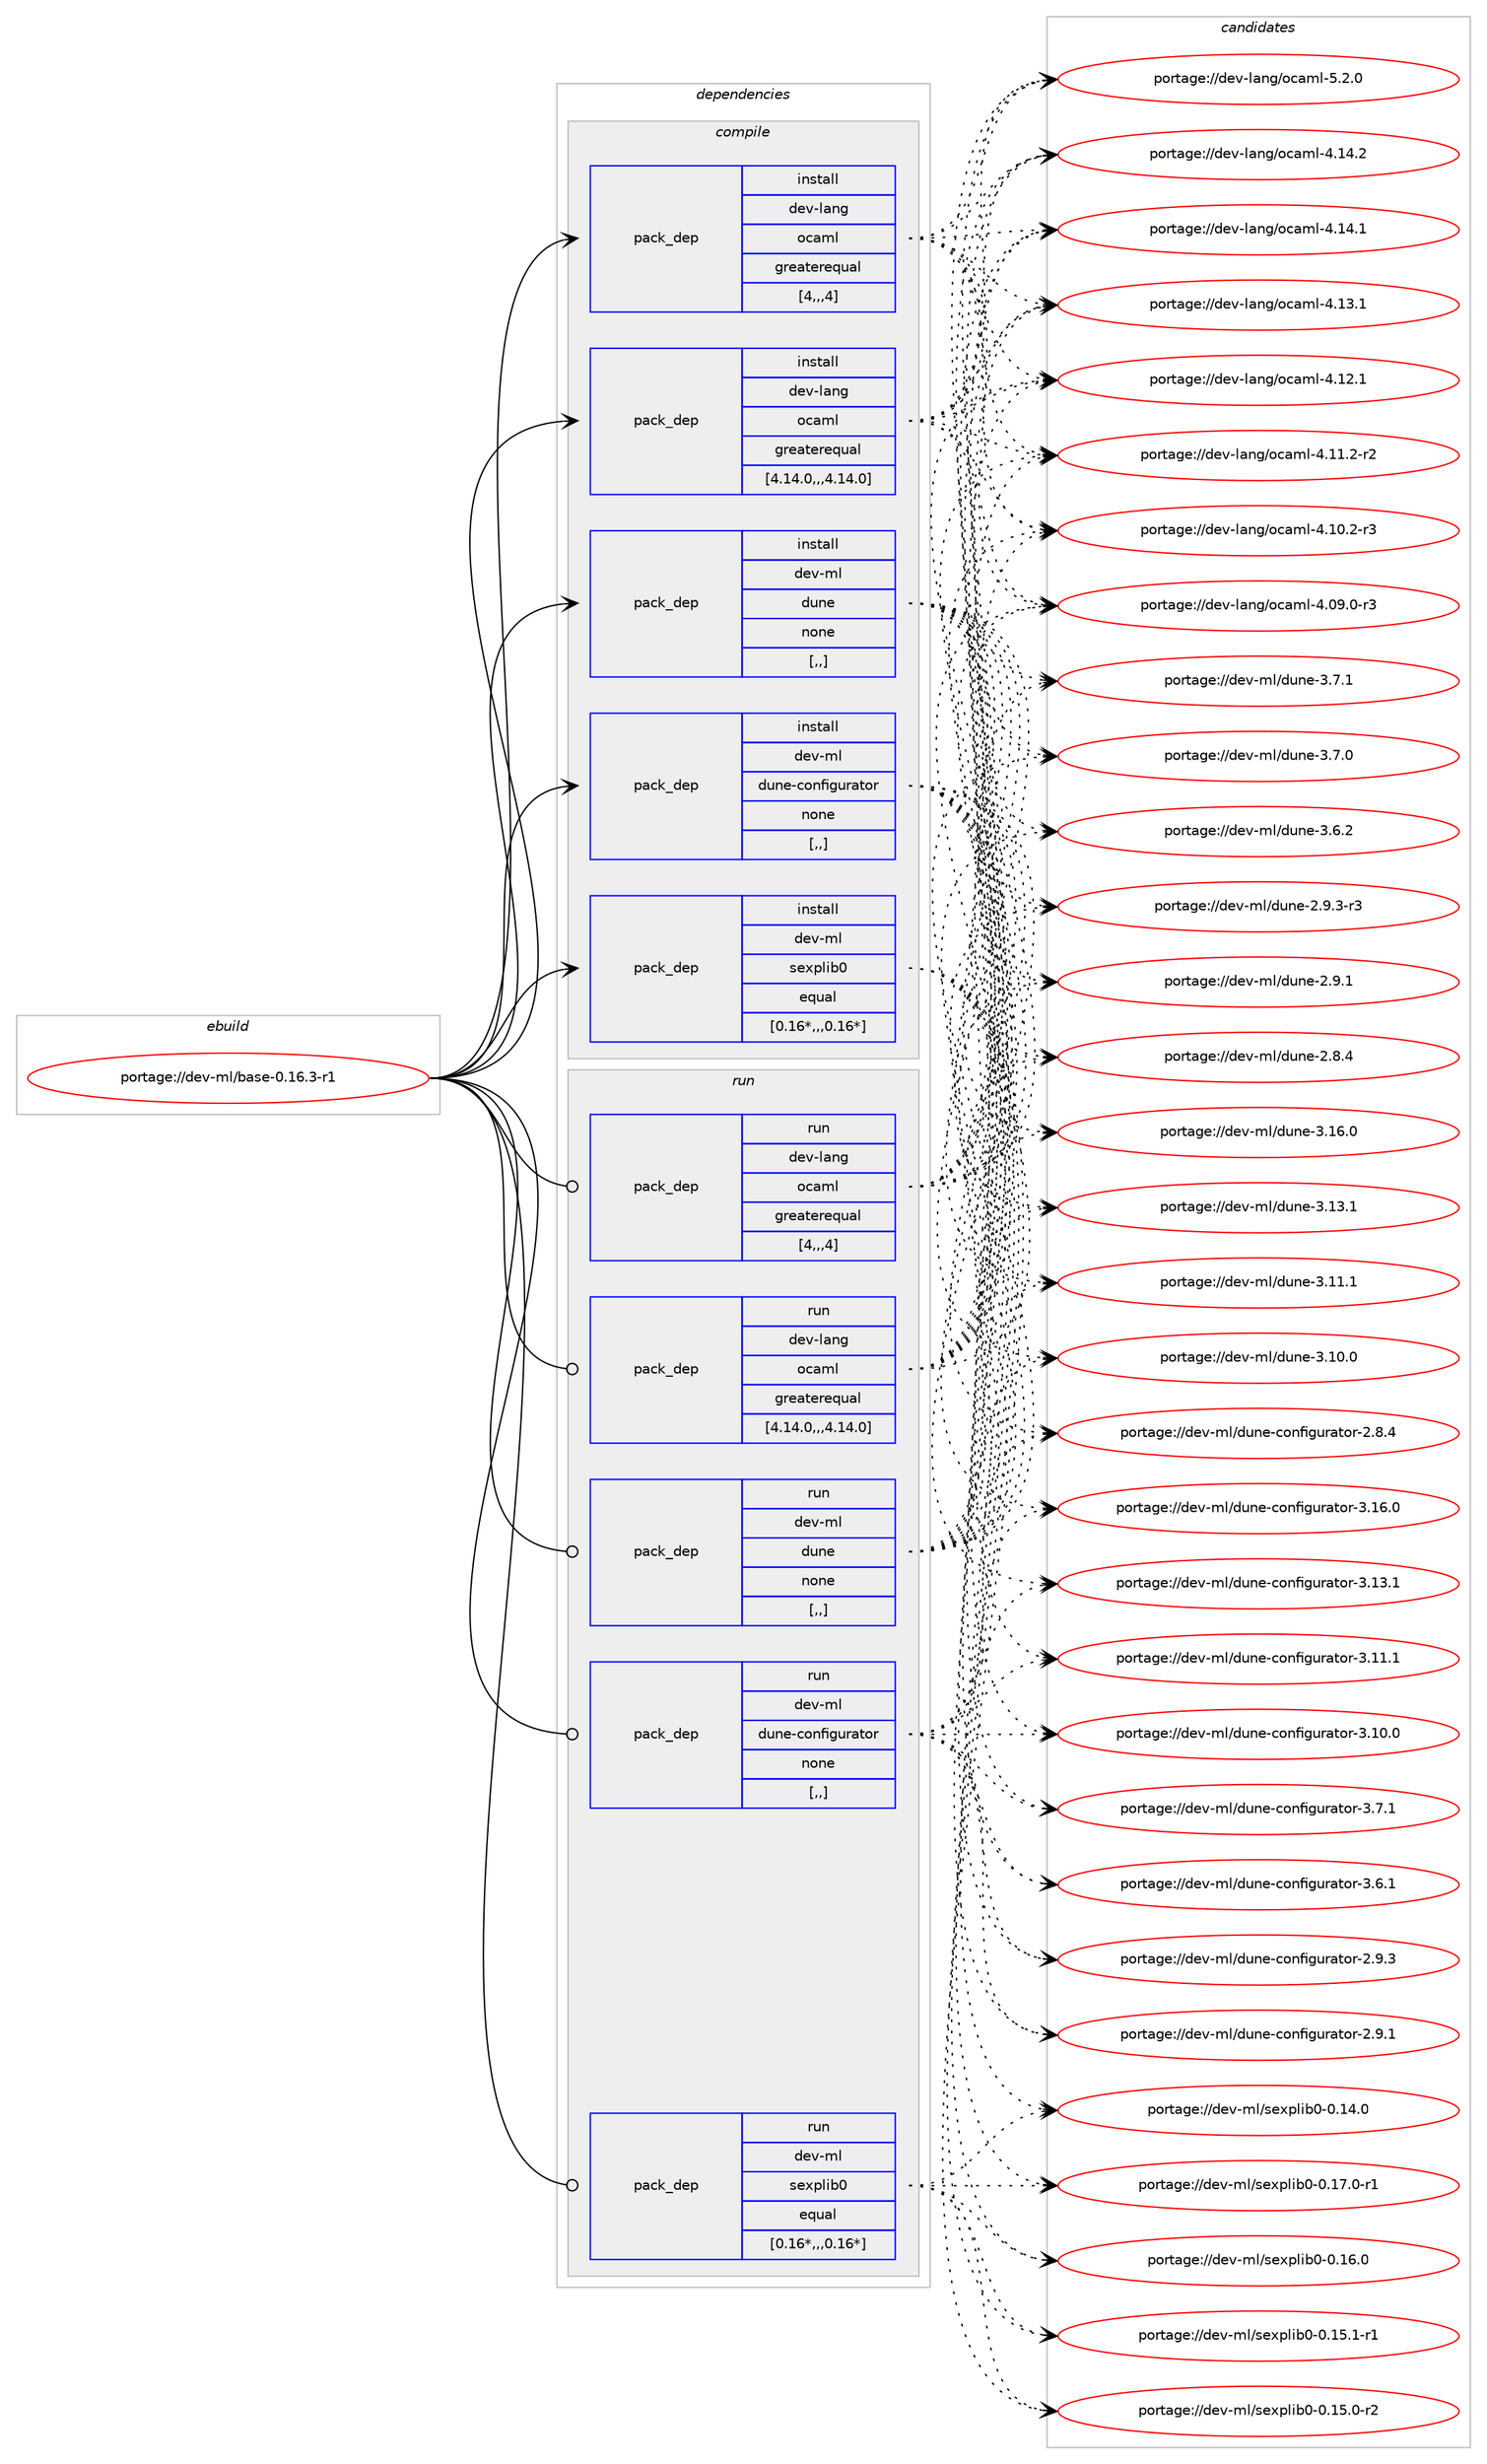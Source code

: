 digraph prolog {

# *************
# Graph options
# *************

newrank=true;
concentrate=true;
compound=true;
graph [rankdir=LR,fontname=Helvetica,fontsize=10,ranksep=1.5];#, ranksep=2.5, nodesep=0.2];
edge  [arrowhead=vee];
node  [fontname=Helvetica,fontsize=10];

# **********
# The ebuild
# **********

subgraph cluster_leftcol {
color=gray;
label=<<i>ebuild</i>>;
id [label="portage://dev-ml/base-0.16.3-r1", color=red, width=4, href="../dev-ml/base-0.16.3-r1.svg"];
}

# ****************
# The dependencies
# ****************

subgraph cluster_midcol {
color=gray;
label=<<i>dependencies</i>>;
subgraph cluster_compile {
fillcolor="#eeeeee";
style=filled;
label=<<i>compile</i>>;
subgraph pack87160 {
dependency117657 [label=<<TABLE BORDER="0" CELLBORDER="1" CELLSPACING="0" CELLPADDING="4" WIDTH="220"><TR><TD ROWSPAN="6" CELLPADDING="30">pack_dep</TD></TR><TR><TD WIDTH="110">install</TD></TR><TR><TD>dev-lang</TD></TR><TR><TD>ocaml</TD></TR><TR><TD>greaterequal</TD></TR><TR><TD>[4,,,4]</TD></TR></TABLE>>, shape=none, color=blue];
}
id:e -> dependency117657:w [weight=20,style="solid",arrowhead="vee"];
subgraph pack87161 {
dependency117658 [label=<<TABLE BORDER="0" CELLBORDER="1" CELLSPACING="0" CELLPADDING="4" WIDTH="220"><TR><TD ROWSPAN="6" CELLPADDING="30">pack_dep</TD></TR><TR><TD WIDTH="110">install</TD></TR><TR><TD>dev-lang</TD></TR><TR><TD>ocaml</TD></TR><TR><TD>greaterequal</TD></TR><TR><TD>[4.14.0,,,4.14.0]</TD></TR></TABLE>>, shape=none, color=blue];
}
id:e -> dependency117658:w [weight=20,style="solid",arrowhead="vee"];
subgraph pack87162 {
dependency117659 [label=<<TABLE BORDER="0" CELLBORDER="1" CELLSPACING="0" CELLPADDING="4" WIDTH="220"><TR><TD ROWSPAN="6" CELLPADDING="30">pack_dep</TD></TR><TR><TD WIDTH="110">install</TD></TR><TR><TD>dev-ml</TD></TR><TR><TD>dune</TD></TR><TR><TD>none</TD></TR><TR><TD>[,,]</TD></TR></TABLE>>, shape=none, color=blue];
}
id:e -> dependency117659:w [weight=20,style="solid",arrowhead="vee"];
subgraph pack87163 {
dependency117660 [label=<<TABLE BORDER="0" CELLBORDER="1" CELLSPACING="0" CELLPADDING="4" WIDTH="220"><TR><TD ROWSPAN="6" CELLPADDING="30">pack_dep</TD></TR><TR><TD WIDTH="110">install</TD></TR><TR><TD>dev-ml</TD></TR><TR><TD>dune-configurator</TD></TR><TR><TD>none</TD></TR><TR><TD>[,,]</TD></TR></TABLE>>, shape=none, color=blue];
}
id:e -> dependency117660:w [weight=20,style="solid",arrowhead="vee"];
subgraph pack87164 {
dependency117661 [label=<<TABLE BORDER="0" CELLBORDER="1" CELLSPACING="0" CELLPADDING="4" WIDTH="220"><TR><TD ROWSPAN="6" CELLPADDING="30">pack_dep</TD></TR><TR><TD WIDTH="110">install</TD></TR><TR><TD>dev-ml</TD></TR><TR><TD>sexplib0</TD></TR><TR><TD>equal</TD></TR><TR><TD>[0.16*,,,0.16*]</TD></TR></TABLE>>, shape=none, color=blue];
}
id:e -> dependency117661:w [weight=20,style="solid",arrowhead="vee"];
}
subgraph cluster_compileandrun {
fillcolor="#eeeeee";
style=filled;
label=<<i>compile and run</i>>;
}
subgraph cluster_run {
fillcolor="#eeeeee";
style=filled;
label=<<i>run</i>>;
subgraph pack87165 {
dependency117662 [label=<<TABLE BORDER="0" CELLBORDER="1" CELLSPACING="0" CELLPADDING="4" WIDTH="220"><TR><TD ROWSPAN="6" CELLPADDING="30">pack_dep</TD></TR><TR><TD WIDTH="110">run</TD></TR><TR><TD>dev-lang</TD></TR><TR><TD>ocaml</TD></TR><TR><TD>greaterequal</TD></TR><TR><TD>[4,,,4]</TD></TR></TABLE>>, shape=none, color=blue];
}
id:e -> dependency117662:w [weight=20,style="solid",arrowhead="odot"];
subgraph pack87166 {
dependency117663 [label=<<TABLE BORDER="0" CELLBORDER="1" CELLSPACING="0" CELLPADDING="4" WIDTH="220"><TR><TD ROWSPAN="6" CELLPADDING="30">pack_dep</TD></TR><TR><TD WIDTH="110">run</TD></TR><TR><TD>dev-lang</TD></TR><TR><TD>ocaml</TD></TR><TR><TD>greaterequal</TD></TR><TR><TD>[4.14.0,,,4.14.0]</TD></TR></TABLE>>, shape=none, color=blue];
}
id:e -> dependency117663:w [weight=20,style="solid",arrowhead="odot"];
subgraph pack87167 {
dependency117664 [label=<<TABLE BORDER="0" CELLBORDER="1" CELLSPACING="0" CELLPADDING="4" WIDTH="220"><TR><TD ROWSPAN="6" CELLPADDING="30">pack_dep</TD></TR><TR><TD WIDTH="110">run</TD></TR><TR><TD>dev-ml</TD></TR><TR><TD>dune</TD></TR><TR><TD>none</TD></TR><TR><TD>[,,]</TD></TR></TABLE>>, shape=none, color=blue];
}
id:e -> dependency117664:w [weight=20,style="solid",arrowhead="odot"];
subgraph pack87168 {
dependency117665 [label=<<TABLE BORDER="0" CELLBORDER="1" CELLSPACING="0" CELLPADDING="4" WIDTH="220"><TR><TD ROWSPAN="6" CELLPADDING="30">pack_dep</TD></TR><TR><TD WIDTH="110">run</TD></TR><TR><TD>dev-ml</TD></TR><TR><TD>dune-configurator</TD></TR><TR><TD>none</TD></TR><TR><TD>[,,]</TD></TR></TABLE>>, shape=none, color=blue];
}
id:e -> dependency117665:w [weight=20,style="solid",arrowhead="odot"];
subgraph pack87169 {
dependency117666 [label=<<TABLE BORDER="0" CELLBORDER="1" CELLSPACING="0" CELLPADDING="4" WIDTH="220"><TR><TD ROWSPAN="6" CELLPADDING="30">pack_dep</TD></TR><TR><TD WIDTH="110">run</TD></TR><TR><TD>dev-ml</TD></TR><TR><TD>sexplib0</TD></TR><TR><TD>equal</TD></TR><TR><TD>[0.16*,,,0.16*]</TD></TR></TABLE>>, shape=none, color=blue];
}
id:e -> dependency117666:w [weight=20,style="solid",arrowhead="odot"];
}
}

# **************
# The candidates
# **************

subgraph cluster_choices {
rank=same;
color=gray;
label=<<i>candidates</i>>;

subgraph choice87160 {
color=black;
nodesep=1;
choice1001011184510897110103471119997109108455346504648 [label="portage://dev-lang/ocaml-5.2.0", color=red, width=4,href="../dev-lang/ocaml-5.2.0.svg"];
choice100101118451089711010347111999710910845524649524650 [label="portage://dev-lang/ocaml-4.14.2", color=red, width=4,href="../dev-lang/ocaml-4.14.2.svg"];
choice100101118451089711010347111999710910845524649524649 [label="portage://dev-lang/ocaml-4.14.1", color=red, width=4,href="../dev-lang/ocaml-4.14.1.svg"];
choice100101118451089711010347111999710910845524649514649 [label="portage://dev-lang/ocaml-4.13.1", color=red, width=4,href="../dev-lang/ocaml-4.13.1.svg"];
choice100101118451089711010347111999710910845524649504649 [label="portage://dev-lang/ocaml-4.12.1", color=red, width=4,href="../dev-lang/ocaml-4.12.1.svg"];
choice1001011184510897110103471119997109108455246494946504511450 [label="portage://dev-lang/ocaml-4.11.2-r2", color=red, width=4,href="../dev-lang/ocaml-4.11.2-r2.svg"];
choice1001011184510897110103471119997109108455246494846504511451 [label="portage://dev-lang/ocaml-4.10.2-r3", color=red, width=4,href="../dev-lang/ocaml-4.10.2-r3.svg"];
choice1001011184510897110103471119997109108455246485746484511451 [label="portage://dev-lang/ocaml-4.09.0-r3", color=red, width=4,href="../dev-lang/ocaml-4.09.0-r3.svg"];
dependency117657:e -> choice1001011184510897110103471119997109108455346504648:w [style=dotted,weight="100"];
dependency117657:e -> choice100101118451089711010347111999710910845524649524650:w [style=dotted,weight="100"];
dependency117657:e -> choice100101118451089711010347111999710910845524649524649:w [style=dotted,weight="100"];
dependency117657:e -> choice100101118451089711010347111999710910845524649514649:w [style=dotted,weight="100"];
dependency117657:e -> choice100101118451089711010347111999710910845524649504649:w [style=dotted,weight="100"];
dependency117657:e -> choice1001011184510897110103471119997109108455246494946504511450:w [style=dotted,weight="100"];
dependency117657:e -> choice1001011184510897110103471119997109108455246494846504511451:w [style=dotted,weight="100"];
dependency117657:e -> choice1001011184510897110103471119997109108455246485746484511451:w [style=dotted,weight="100"];
}
subgraph choice87161 {
color=black;
nodesep=1;
choice1001011184510897110103471119997109108455346504648 [label="portage://dev-lang/ocaml-5.2.0", color=red, width=4,href="../dev-lang/ocaml-5.2.0.svg"];
choice100101118451089711010347111999710910845524649524650 [label="portage://dev-lang/ocaml-4.14.2", color=red, width=4,href="../dev-lang/ocaml-4.14.2.svg"];
choice100101118451089711010347111999710910845524649524649 [label="portage://dev-lang/ocaml-4.14.1", color=red, width=4,href="../dev-lang/ocaml-4.14.1.svg"];
choice100101118451089711010347111999710910845524649514649 [label="portage://dev-lang/ocaml-4.13.1", color=red, width=4,href="../dev-lang/ocaml-4.13.1.svg"];
choice100101118451089711010347111999710910845524649504649 [label="portage://dev-lang/ocaml-4.12.1", color=red, width=4,href="../dev-lang/ocaml-4.12.1.svg"];
choice1001011184510897110103471119997109108455246494946504511450 [label="portage://dev-lang/ocaml-4.11.2-r2", color=red, width=4,href="../dev-lang/ocaml-4.11.2-r2.svg"];
choice1001011184510897110103471119997109108455246494846504511451 [label="portage://dev-lang/ocaml-4.10.2-r3", color=red, width=4,href="../dev-lang/ocaml-4.10.2-r3.svg"];
choice1001011184510897110103471119997109108455246485746484511451 [label="portage://dev-lang/ocaml-4.09.0-r3", color=red, width=4,href="../dev-lang/ocaml-4.09.0-r3.svg"];
dependency117658:e -> choice1001011184510897110103471119997109108455346504648:w [style=dotted,weight="100"];
dependency117658:e -> choice100101118451089711010347111999710910845524649524650:w [style=dotted,weight="100"];
dependency117658:e -> choice100101118451089711010347111999710910845524649524649:w [style=dotted,weight="100"];
dependency117658:e -> choice100101118451089711010347111999710910845524649514649:w [style=dotted,weight="100"];
dependency117658:e -> choice100101118451089711010347111999710910845524649504649:w [style=dotted,weight="100"];
dependency117658:e -> choice1001011184510897110103471119997109108455246494946504511450:w [style=dotted,weight="100"];
dependency117658:e -> choice1001011184510897110103471119997109108455246494846504511451:w [style=dotted,weight="100"];
dependency117658:e -> choice1001011184510897110103471119997109108455246485746484511451:w [style=dotted,weight="100"];
}
subgraph choice87162 {
color=black;
nodesep=1;
choice100101118451091084710011711010145514649544648 [label="portage://dev-ml/dune-3.16.0", color=red, width=4,href="../dev-ml/dune-3.16.0.svg"];
choice100101118451091084710011711010145514649514649 [label="portage://dev-ml/dune-3.13.1", color=red, width=4,href="../dev-ml/dune-3.13.1.svg"];
choice100101118451091084710011711010145514649494649 [label="portage://dev-ml/dune-3.11.1", color=red, width=4,href="../dev-ml/dune-3.11.1.svg"];
choice100101118451091084710011711010145514649484648 [label="portage://dev-ml/dune-3.10.0", color=red, width=4,href="../dev-ml/dune-3.10.0.svg"];
choice1001011184510910847100117110101455146554649 [label="portage://dev-ml/dune-3.7.1", color=red, width=4,href="../dev-ml/dune-3.7.1.svg"];
choice1001011184510910847100117110101455146554648 [label="portage://dev-ml/dune-3.7.0", color=red, width=4,href="../dev-ml/dune-3.7.0.svg"];
choice1001011184510910847100117110101455146544650 [label="portage://dev-ml/dune-3.6.2", color=red, width=4,href="../dev-ml/dune-3.6.2.svg"];
choice10010111845109108471001171101014550465746514511451 [label="portage://dev-ml/dune-2.9.3-r3", color=red, width=4,href="../dev-ml/dune-2.9.3-r3.svg"];
choice1001011184510910847100117110101455046574649 [label="portage://dev-ml/dune-2.9.1", color=red, width=4,href="../dev-ml/dune-2.9.1.svg"];
choice1001011184510910847100117110101455046564652 [label="portage://dev-ml/dune-2.8.4", color=red, width=4,href="../dev-ml/dune-2.8.4.svg"];
dependency117659:e -> choice100101118451091084710011711010145514649544648:w [style=dotted,weight="100"];
dependency117659:e -> choice100101118451091084710011711010145514649514649:w [style=dotted,weight="100"];
dependency117659:e -> choice100101118451091084710011711010145514649494649:w [style=dotted,weight="100"];
dependency117659:e -> choice100101118451091084710011711010145514649484648:w [style=dotted,weight="100"];
dependency117659:e -> choice1001011184510910847100117110101455146554649:w [style=dotted,weight="100"];
dependency117659:e -> choice1001011184510910847100117110101455146554648:w [style=dotted,weight="100"];
dependency117659:e -> choice1001011184510910847100117110101455146544650:w [style=dotted,weight="100"];
dependency117659:e -> choice10010111845109108471001171101014550465746514511451:w [style=dotted,weight="100"];
dependency117659:e -> choice1001011184510910847100117110101455046574649:w [style=dotted,weight="100"];
dependency117659:e -> choice1001011184510910847100117110101455046564652:w [style=dotted,weight="100"];
}
subgraph choice87163 {
color=black;
nodesep=1;
choice100101118451091084710011711010145991111101021051031171149711611111445514649544648 [label="portage://dev-ml/dune-configurator-3.16.0", color=red, width=4,href="../dev-ml/dune-configurator-3.16.0.svg"];
choice100101118451091084710011711010145991111101021051031171149711611111445514649514649 [label="portage://dev-ml/dune-configurator-3.13.1", color=red, width=4,href="../dev-ml/dune-configurator-3.13.1.svg"];
choice100101118451091084710011711010145991111101021051031171149711611111445514649494649 [label="portage://dev-ml/dune-configurator-3.11.1", color=red, width=4,href="../dev-ml/dune-configurator-3.11.1.svg"];
choice100101118451091084710011711010145991111101021051031171149711611111445514649484648 [label="portage://dev-ml/dune-configurator-3.10.0", color=red, width=4,href="../dev-ml/dune-configurator-3.10.0.svg"];
choice1001011184510910847100117110101459911111010210510311711497116111114455146554649 [label="portage://dev-ml/dune-configurator-3.7.1", color=red, width=4,href="../dev-ml/dune-configurator-3.7.1.svg"];
choice1001011184510910847100117110101459911111010210510311711497116111114455146544649 [label="portage://dev-ml/dune-configurator-3.6.1", color=red, width=4,href="../dev-ml/dune-configurator-3.6.1.svg"];
choice1001011184510910847100117110101459911111010210510311711497116111114455046574651 [label="portage://dev-ml/dune-configurator-2.9.3", color=red, width=4,href="../dev-ml/dune-configurator-2.9.3.svg"];
choice1001011184510910847100117110101459911111010210510311711497116111114455046574649 [label="portage://dev-ml/dune-configurator-2.9.1", color=red, width=4,href="../dev-ml/dune-configurator-2.9.1.svg"];
choice1001011184510910847100117110101459911111010210510311711497116111114455046564652 [label="portage://dev-ml/dune-configurator-2.8.4", color=red, width=4,href="../dev-ml/dune-configurator-2.8.4.svg"];
dependency117660:e -> choice100101118451091084710011711010145991111101021051031171149711611111445514649544648:w [style=dotted,weight="100"];
dependency117660:e -> choice100101118451091084710011711010145991111101021051031171149711611111445514649514649:w [style=dotted,weight="100"];
dependency117660:e -> choice100101118451091084710011711010145991111101021051031171149711611111445514649494649:w [style=dotted,weight="100"];
dependency117660:e -> choice100101118451091084710011711010145991111101021051031171149711611111445514649484648:w [style=dotted,weight="100"];
dependency117660:e -> choice1001011184510910847100117110101459911111010210510311711497116111114455146554649:w [style=dotted,weight="100"];
dependency117660:e -> choice1001011184510910847100117110101459911111010210510311711497116111114455146544649:w [style=dotted,weight="100"];
dependency117660:e -> choice1001011184510910847100117110101459911111010210510311711497116111114455046574651:w [style=dotted,weight="100"];
dependency117660:e -> choice1001011184510910847100117110101459911111010210510311711497116111114455046574649:w [style=dotted,weight="100"];
dependency117660:e -> choice1001011184510910847100117110101459911111010210510311711497116111114455046564652:w [style=dotted,weight="100"];
}
subgraph choice87164 {
color=black;
nodesep=1;
choice10010111845109108471151011201121081059848454846495546484511449 [label="portage://dev-ml/sexplib0-0.17.0-r1", color=red, width=4,href="../dev-ml/sexplib0-0.17.0-r1.svg"];
choice1001011184510910847115101120112108105984845484649544648 [label="portage://dev-ml/sexplib0-0.16.0", color=red, width=4,href="../dev-ml/sexplib0-0.16.0.svg"];
choice10010111845109108471151011201121081059848454846495346494511449 [label="portage://dev-ml/sexplib0-0.15.1-r1", color=red, width=4,href="../dev-ml/sexplib0-0.15.1-r1.svg"];
choice10010111845109108471151011201121081059848454846495346484511450 [label="portage://dev-ml/sexplib0-0.15.0-r2", color=red, width=4,href="../dev-ml/sexplib0-0.15.0-r2.svg"];
choice1001011184510910847115101120112108105984845484649524648 [label="portage://dev-ml/sexplib0-0.14.0", color=red, width=4,href="../dev-ml/sexplib0-0.14.0.svg"];
dependency117661:e -> choice10010111845109108471151011201121081059848454846495546484511449:w [style=dotted,weight="100"];
dependency117661:e -> choice1001011184510910847115101120112108105984845484649544648:w [style=dotted,weight="100"];
dependency117661:e -> choice10010111845109108471151011201121081059848454846495346494511449:w [style=dotted,weight="100"];
dependency117661:e -> choice10010111845109108471151011201121081059848454846495346484511450:w [style=dotted,weight="100"];
dependency117661:e -> choice1001011184510910847115101120112108105984845484649524648:w [style=dotted,weight="100"];
}
subgraph choice87165 {
color=black;
nodesep=1;
choice1001011184510897110103471119997109108455346504648 [label="portage://dev-lang/ocaml-5.2.0", color=red, width=4,href="../dev-lang/ocaml-5.2.0.svg"];
choice100101118451089711010347111999710910845524649524650 [label="portage://dev-lang/ocaml-4.14.2", color=red, width=4,href="../dev-lang/ocaml-4.14.2.svg"];
choice100101118451089711010347111999710910845524649524649 [label="portage://dev-lang/ocaml-4.14.1", color=red, width=4,href="../dev-lang/ocaml-4.14.1.svg"];
choice100101118451089711010347111999710910845524649514649 [label="portage://dev-lang/ocaml-4.13.1", color=red, width=4,href="../dev-lang/ocaml-4.13.1.svg"];
choice100101118451089711010347111999710910845524649504649 [label="portage://dev-lang/ocaml-4.12.1", color=red, width=4,href="../dev-lang/ocaml-4.12.1.svg"];
choice1001011184510897110103471119997109108455246494946504511450 [label="portage://dev-lang/ocaml-4.11.2-r2", color=red, width=4,href="../dev-lang/ocaml-4.11.2-r2.svg"];
choice1001011184510897110103471119997109108455246494846504511451 [label="portage://dev-lang/ocaml-4.10.2-r3", color=red, width=4,href="../dev-lang/ocaml-4.10.2-r3.svg"];
choice1001011184510897110103471119997109108455246485746484511451 [label="portage://dev-lang/ocaml-4.09.0-r3", color=red, width=4,href="../dev-lang/ocaml-4.09.0-r3.svg"];
dependency117662:e -> choice1001011184510897110103471119997109108455346504648:w [style=dotted,weight="100"];
dependency117662:e -> choice100101118451089711010347111999710910845524649524650:w [style=dotted,weight="100"];
dependency117662:e -> choice100101118451089711010347111999710910845524649524649:w [style=dotted,weight="100"];
dependency117662:e -> choice100101118451089711010347111999710910845524649514649:w [style=dotted,weight="100"];
dependency117662:e -> choice100101118451089711010347111999710910845524649504649:w [style=dotted,weight="100"];
dependency117662:e -> choice1001011184510897110103471119997109108455246494946504511450:w [style=dotted,weight="100"];
dependency117662:e -> choice1001011184510897110103471119997109108455246494846504511451:w [style=dotted,weight="100"];
dependency117662:e -> choice1001011184510897110103471119997109108455246485746484511451:w [style=dotted,weight="100"];
}
subgraph choice87166 {
color=black;
nodesep=1;
choice1001011184510897110103471119997109108455346504648 [label="portage://dev-lang/ocaml-5.2.0", color=red, width=4,href="../dev-lang/ocaml-5.2.0.svg"];
choice100101118451089711010347111999710910845524649524650 [label="portage://dev-lang/ocaml-4.14.2", color=red, width=4,href="../dev-lang/ocaml-4.14.2.svg"];
choice100101118451089711010347111999710910845524649524649 [label="portage://dev-lang/ocaml-4.14.1", color=red, width=4,href="../dev-lang/ocaml-4.14.1.svg"];
choice100101118451089711010347111999710910845524649514649 [label="portage://dev-lang/ocaml-4.13.1", color=red, width=4,href="../dev-lang/ocaml-4.13.1.svg"];
choice100101118451089711010347111999710910845524649504649 [label="portage://dev-lang/ocaml-4.12.1", color=red, width=4,href="../dev-lang/ocaml-4.12.1.svg"];
choice1001011184510897110103471119997109108455246494946504511450 [label="portage://dev-lang/ocaml-4.11.2-r2", color=red, width=4,href="../dev-lang/ocaml-4.11.2-r2.svg"];
choice1001011184510897110103471119997109108455246494846504511451 [label="portage://dev-lang/ocaml-4.10.2-r3", color=red, width=4,href="../dev-lang/ocaml-4.10.2-r3.svg"];
choice1001011184510897110103471119997109108455246485746484511451 [label="portage://dev-lang/ocaml-4.09.0-r3", color=red, width=4,href="../dev-lang/ocaml-4.09.0-r3.svg"];
dependency117663:e -> choice1001011184510897110103471119997109108455346504648:w [style=dotted,weight="100"];
dependency117663:e -> choice100101118451089711010347111999710910845524649524650:w [style=dotted,weight="100"];
dependency117663:e -> choice100101118451089711010347111999710910845524649524649:w [style=dotted,weight="100"];
dependency117663:e -> choice100101118451089711010347111999710910845524649514649:w [style=dotted,weight="100"];
dependency117663:e -> choice100101118451089711010347111999710910845524649504649:w [style=dotted,weight="100"];
dependency117663:e -> choice1001011184510897110103471119997109108455246494946504511450:w [style=dotted,weight="100"];
dependency117663:e -> choice1001011184510897110103471119997109108455246494846504511451:w [style=dotted,weight="100"];
dependency117663:e -> choice1001011184510897110103471119997109108455246485746484511451:w [style=dotted,weight="100"];
}
subgraph choice87167 {
color=black;
nodesep=1;
choice100101118451091084710011711010145514649544648 [label="portage://dev-ml/dune-3.16.0", color=red, width=4,href="../dev-ml/dune-3.16.0.svg"];
choice100101118451091084710011711010145514649514649 [label="portage://dev-ml/dune-3.13.1", color=red, width=4,href="../dev-ml/dune-3.13.1.svg"];
choice100101118451091084710011711010145514649494649 [label="portage://dev-ml/dune-3.11.1", color=red, width=4,href="../dev-ml/dune-3.11.1.svg"];
choice100101118451091084710011711010145514649484648 [label="portage://dev-ml/dune-3.10.0", color=red, width=4,href="../dev-ml/dune-3.10.0.svg"];
choice1001011184510910847100117110101455146554649 [label="portage://dev-ml/dune-3.7.1", color=red, width=4,href="../dev-ml/dune-3.7.1.svg"];
choice1001011184510910847100117110101455146554648 [label="portage://dev-ml/dune-3.7.0", color=red, width=4,href="../dev-ml/dune-3.7.0.svg"];
choice1001011184510910847100117110101455146544650 [label="portage://dev-ml/dune-3.6.2", color=red, width=4,href="../dev-ml/dune-3.6.2.svg"];
choice10010111845109108471001171101014550465746514511451 [label="portage://dev-ml/dune-2.9.3-r3", color=red, width=4,href="../dev-ml/dune-2.9.3-r3.svg"];
choice1001011184510910847100117110101455046574649 [label="portage://dev-ml/dune-2.9.1", color=red, width=4,href="../dev-ml/dune-2.9.1.svg"];
choice1001011184510910847100117110101455046564652 [label="portage://dev-ml/dune-2.8.4", color=red, width=4,href="../dev-ml/dune-2.8.4.svg"];
dependency117664:e -> choice100101118451091084710011711010145514649544648:w [style=dotted,weight="100"];
dependency117664:e -> choice100101118451091084710011711010145514649514649:w [style=dotted,weight="100"];
dependency117664:e -> choice100101118451091084710011711010145514649494649:w [style=dotted,weight="100"];
dependency117664:e -> choice100101118451091084710011711010145514649484648:w [style=dotted,weight="100"];
dependency117664:e -> choice1001011184510910847100117110101455146554649:w [style=dotted,weight="100"];
dependency117664:e -> choice1001011184510910847100117110101455146554648:w [style=dotted,weight="100"];
dependency117664:e -> choice1001011184510910847100117110101455146544650:w [style=dotted,weight="100"];
dependency117664:e -> choice10010111845109108471001171101014550465746514511451:w [style=dotted,weight="100"];
dependency117664:e -> choice1001011184510910847100117110101455046574649:w [style=dotted,weight="100"];
dependency117664:e -> choice1001011184510910847100117110101455046564652:w [style=dotted,weight="100"];
}
subgraph choice87168 {
color=black;
nodesep=1;
choice100101118451091084710011711010145991111101021051031171149711611111445514649544648 [label="portage://dev-ml/dune-configurator-3.16.0", color=red, width=4,href="../dev-ml/dune-configurator-3.16.0.svg"];
choice100101118451091084710011711010145991111101021051031171149711611111445514649514649 [label="portage://dev-ml/dune-configurator-3.13.1", color=red, width=4,href="../dev-ml/dune-configurator-3.13.1.svg"];
choice100101118451091084710011711010145991111101021051031171149711611111445514649494649 [label="portage://dev-ml/dune-configurator-3.11.1", color=red, width=4,href="../dev-ml/dune-configurator-3.11.1.svg"];
choice100101118451091084710011711010145991111101021051031171149711611111445514649484648 [label="portage://dev-ml/dune-configurator-3.10.0", color=red, width=4,href="../dev-ml/dune-configurator-3.10.0.svg"];
choice1001011184510910847100117110101459911111010210510311711497116111114455146554649 [label="portage://dev-ml/dune-configurator-3.7.1", color=red, width=4,href="../dev-ml/dune-configurator-3.7.1.svg"];
choice1001011184510910847100117110101459911111010210510311711497116111114455146544649 [label="portage://dev-ml/dune-configurator-3.6.1", color=red, width=4,href="../dev-ml/dune-configurator-3.6.1.svg"];
choice1001011184510910847100117110101459911111010210510311711497116111114455046574651 [label="portage://dev-ml/dune-configurator-2.9.3", color=red, width=4,href="../dev-ml/dune-configurator-2.9.3.svg"];
choice1001011184510910847100117110101459911111010210510311711497116111114455046574649 [label="portage://dev-ml/dune-configurator-2.9.1", color=red, width=4,href="../dev-ml/dune-configurator-2.9.1.svg"];
choice1001011184510910847100117110101459911111010210510311711497116111114455046564652 [label="portage://dev-ml/dune-configurator-2.8.4", color=red, width=4,href="../dev-ml/dune-configurator-2.8.4.svg"];
dependency117665:e -> choice100101118451091084710011711010145991111101021051031171149711611111445514649544648:w [style=dotted,weight="100"];
dependency117665:e -> choice100101118451091084710011711010145991111101021051031171149711611111445514649514649:w [style=dotted,weight="100"];
dependency117665:e -> choice100101118451091084710011711010145991111101021051031171149711611111445514649494649:w [style=dotted,weight="100"];
dependency117665:e -> choice100101118451091084710011711010145991111101021051031171149711611111445514649484648:w [style=dotted,weight="100"];
dependency117665:e -> choice1001011184510910847100117110101459911111010210510311711497116111114455146554649:w [style=dotted,weight="100"];
dependency117665:e -> choice1001011184510910847100117110101459911111010210510311711497116111114455146544649:w [style=dotted,weight="100"];
dependency117665:e -> choice1001011184510910847100117110101459911111010210510311711497116111114455046574651:w [style=dotted,weight="100"];
dependency117665:e -> choice1001011184510910847100117110101459911111010210510311711497116111114455046574649:w [style=dotted,weight="100"];
dependency117665:e -> choice1001011184510910847100117110101459911111010210510311711497116111114455046564652:w [style=dotted,weight="100"];
}
subgraph choice87169 {
color=black;
nodesep=1;
choice10010111845109108471151011201121081059848454846495546484511449 [label="portage://dev-ml/sexplib0-0.17.0-r1", color=red, width=4,href="../dev-ml/sexplib0-0.17.0-r1.svg"];
choice1001011184510910847115101120112108105984845484649544648 [label="portage://dev-ml/sexplib0-0.16.0", color=red, width=4,href="../dev-ml/sexplib0-0.16.0.svg"];
choice10010111845109108471151011201121081059848454846495346494511449 [label="portage://dev-ml/sexplib0-0.15.1-r1", color=red, width=4,href="../dev-ml/sexplib0-0.15.1-r1.svg"];
choice10010111845109108471151011201121081059848454846495346484511450 [label="portage://dev-ml/sexplib0-0.15.0-r2", color=red, width=4,href="../dev-ml/sexplib0-0.15.0-r2.svg"];
choice1001011184510910847115101120112108105984845484649524648 [label="portage://dev-ml/sexplib0-0.14.0", color=red, width=4,href="../dev-ml/sexplib0-0.14.0.svg"];
dependency117666:e -> choice10010111845109108471151011201121081059848454846495546484511449:w [style=dotted,weight="100"];
dependency117666:e -> choice1001011184510910847115101120112108105984845484649544648:w [style=dotted,weight="100"];
dependency117666:e -> choice10010111845109108471151011201121081059848454846495346494511449:w [style=dotted,weight="100"];
dependency117666:e -> choice10010111845109108471151011201121081059848454846495346484511450:w [style=dotted,weight="100"];
dependency117666:e -> choice1001011184510910847115101120112108105984845484649524648:w [style=dotted,weight="100"];
}
}

}
